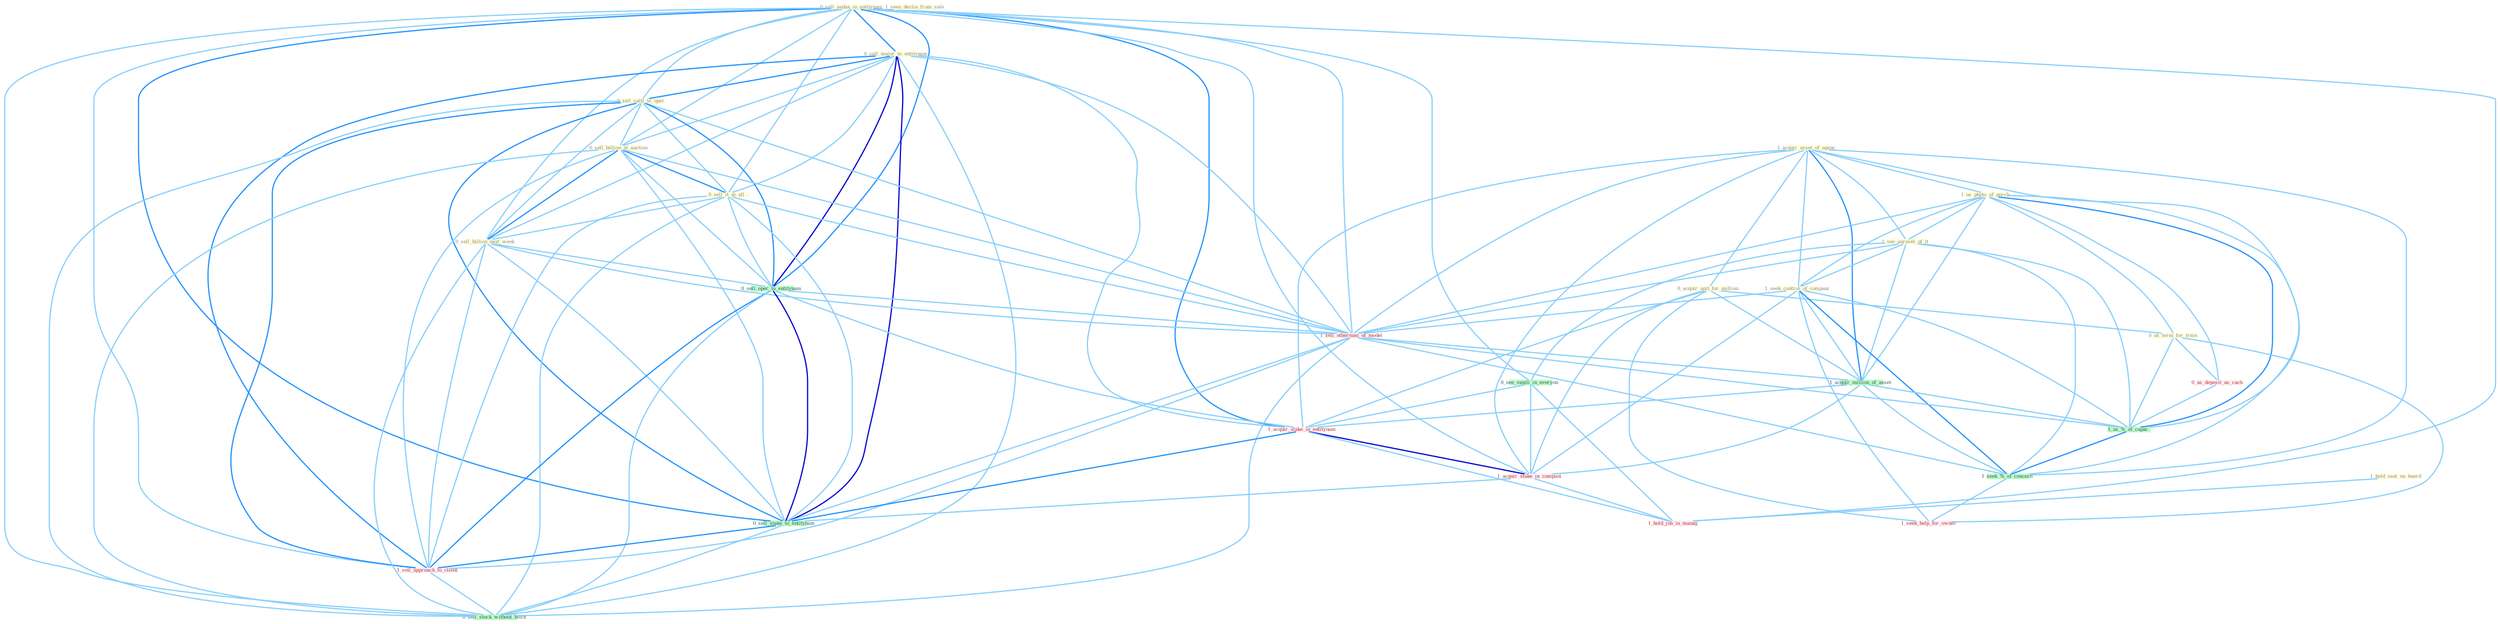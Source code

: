Graph G{ 
    node
    [shape=polygon,style=filled,width=.5,height=.06,color="#BDFCC9",fixedsize=true,fontsize=4,
    fontcolor="#2f4f4f"];
    {node
    [color="#ffffe0", fontcolor="#8b7d6b"] "0_sell_sedan_in_entitynam " "1_acquir_asset_of_agenc " "1_us_photo_of_porch " "0_sell_major_to_entitynam " "1_hold_seat_on_board " "0_sell_cattl_to_oper " "1_seen_declin_from_sale " "0_acquir_unit_for_million " "0_sell_billion_at_auction " "0_sell_it_at_all " "1_see_unravel_of_it " "0_sell_billion_next_week " "1_seek_control_of_compani " "0_us_term_for_train "}
{node [color="#fff0f5", fontcolor="#b22222"] "1_sell_othernum_of_model " "0_us_deposit_as_cach " "1_acquir_stake_in_entitynam " "1_acquir_stake_in_compani " "1_sell_approach_to_client " "1_hold_job_in_manag " "1_seek_help_for_owner "}
edge [color="#B0E2FF"];

	"0_sell_sedan_in_entitynam " -- "0_sell_major_to_entitynam " [w="2", color="#1e90ff" , len=0.8];
	"0_sell_sedan_in_entitynam " -- "0_sell_cattl_to_oper " [w="1", color="#87cefa" ];
	"0_sell_sedan_in_entitynam " -- "0_sell_billion_at_auction " [w="1", color="#87cefa" ];
	"0_sell_sedan_in_entitynam " -- "0_sell_it_at_all " [w="1", color="#87cefa" ];
	"0_sell_sedan_in_entitynam " -- "0_sell_billion_next_week " [w="1", color="#87cefa" ];
	"0_sell_sedan_in_entitynam " -- "0_sell_oper_to_entitynam " [w="2", color="#1e90ff" , len=0.8];
	"0_sell_sedan_in_entitynam " -- "1_sell_othernum_of_model " [w="1", color="#87cefa" ];
	"0_sell_sedan_in_entitynam " -- "0_see_vaniti_in_everyon " [w="1", color="#87cefa" ];
	"0_sell_sedan_in_entitynam " -- "1_acquir_stake_in_entitynam " [w="2", color="#1e90ff" , len=0.8];
	"0_sell_sedan_in_entitynam " -- "1_acquir_stake_in_compani " [w="1", color="#87cefa" ];
	"0_sell_sedan_in_entitynam " -- "0_sell_stake_to_entitynam " [w="2", color="#1e90ff" , len=0.8];
	"0_sell_sedan_in_entitynam " -- "1_sell_approach_to_client " [w="1", color="#87cefa" ];
	"0_sell_sedan_in_entitynam " -- "1_hold_job_in_manag " [w="1", color="#87cefa" ];
	"0_sell_sedan_in_entitynam " -- "0_sell_stock_without_hitch " [w="1", color="#87cefa" ];
	"1_acquir_asset_of_agenc " -- "1_us_photo_of_porch " [w="1", color="#87cefa" ];
	"1_acquir_asset_of_agenc " -- "0_acquir_unit_for_million " [w="1", color="#87cefa" ];
	"1_acquir_asset_of_agenc " -- "1_see_unravel_of_it " [w="1", color="#87cefa" ];
	"1_acquir_asset_of_agenc " -- "1_seek_control_of_compani " [w="1", color="#87cefa" ];
	"1_acquir_asset_of_agenc " -- "1_sell_othernum_of_model " [w="1", color="#87cefa" ];
	"1_acquir_asset_of_agenc " -- "1_acquir_million_of_asset " [w="2", color="#1e90ff" , len=0.8];
	"1_acquir_asset_of_agenc " -- "1_acquir_stake_in_entitynam " [w="1", color="#87cefa" ];
	"1_acquir_asset_of_agenc " -- "1_acquir_stake_in_compani " [w="1", color="#87cefa" ];
	"1_acquir_asset_of_agenc " -- "1_us_%_of_capac " [w="1", color="#87cefa" ];
	"1_acquir_asset_of_agenc " -- "1_seek_%_of_concern " [w="1", color="#87cefa" ];
	"1_us_photo_of_porch " -- "1_see_unravel_of_it " [w="1", color="#87cefa" ];
	"1_us_photo_of_porch " -- "1_seek_control_of_compani " [w="1", color="#87cefa" ];
	"1_us_photo_of_porch " -- "0_us_term_for_train " [w="1", color="#87cefa" ];
	"1_us_photo_of_porch " -- "1_sell_othernum_of_model " [w="1", color="#87cefa" ];
	"1_us_photo_of_porch " -- "1_acquir_million_of_asset " [w="1", color="#87cefa" ];
	"1_us_photo_of_porch " -- "0_us_deposit_as_cach " [w="1", color="#87cefa" ];
	"1_us_photo_of_porch " -- "1_us_%_of_capac " [w="2", color="#1e90ff" , len=0.8];
	"1_us_photo_of_porch " -- "1_seek_%_of_concern " [w="1", color="#87cefa" ];
	"0_sell_major_to_entitynam " -- "0_sell_cattl_to_oper " [w="2", color="#1e90ff" , len=0.8];
	"0_sell_major_to_entitynam " -- "0_sell_billion_at_auction " [w="1", color="#87cefa" ];
	"0_sell_major_to_entitynam " -- "0_sell_it_at_all " [w="1", color="#87cefa" ];
	"0_sell_major_to_entitynam " -- "0_sell_billion_next_week " [w="1", color="#87cefa" ];
	"0_sell_major_to_entitynam " -- "0_sell_oper_to_entitynam " [w="3", color="#0000cd" , len=0.6];
	"0_sell_major_to_entitynam " -- "1_sell_othernum_of_model " [w="1", color="#87cefa" ];
	"0_sell_major_to_entitynam " -- "1_acquir_stake_in_entitynam " [w="1", color="#87cefa" ];
	"0_sell_major_to_entitynam " -- "0_sell_stake_to_entitynam " [w="3", color="#0000cd" , len=0.6];
	"0_sell_major_to_entitynam " -- "1_sell_approach_to_client " [w="2", color="#1e90ff" , len=0.8];
	"0_sell_major_to_entitynam " -- "0_sell_stock_without_hitch " [w="1", color="#87cefa" ];
	"1_hold_seat_on_board " -- "1_hold_job_in_manag " [w="1", color="#87cefa" ];
	"0_sell_cattl_to_oper " -- "0_sell_billion_at_auction " [w="1", color="#87cefa" ];
	"0_sell_cattl_to_oper " -- "0_sell_it_at_all " [w="1", color="#87cefa" ];
	"0_sell_cattl_to_oper " -- "0_sell_billion_next_week " [w="1", color="#87cefa" ];
	"0_sell_cattl_to_oper " -- "0_sell_oper_to_entitynam " [w="2", color="#1e90ff" , len=0.8];
	"0_sell_cattl_to_oper " -- "1_sell_othernum_of_model " [w="1", color="#87cefa" ];
	"0_sell_cattl_to_oper " -- "0_sell_stake_to_entitynam " [w="2", color="#1e90ff" , len=0.8];
	"0_sell_cattl_to_oper " -- "1_sell_approach_to_client " [w="2", color="#1e90ff" , len=0.8];
	"0_sell_cattl_to_oper " -- "0_sell_stock_without_hitch " [w="1", color="#87cefa" ];
	"0_acquir_unit_for_million " -- "0_us_term_for_train " [w="1", color="#87cefa" ];
	"0_acquir_unit_for_million " -- "1_acquir_million_of_asset " [w="1", color="#87cefa" ];
	"0_acquir_unit_for_million " -- "1_acquir_stake_in_entitynam " [w="1", color="#87cefa" ];
	"0_acquir_unit_for_million " -- "1_acquir_stake_in_compani " [w="1", color="#87cefa" ];
	"0_acquir_unit_for_million " -- "1_seek_help_for_owner " [w="1", color="#87cefa" ];
	"0_sell_billion_at_auction " -- "0_sell_it_at_all " [w="2", color="#1e90ff" , len=0.8];
	"0_sell_billion_at_auction " -- "0_sell_billion_next_week " [w="2", color="#1e90ff" , len=0.8];
	"0_sell_billion_at_auction " -- "0_sell_oper_to_entitynam " [w="1", color="#87cefa" ];
	"0_sell_billion_at_auction " -- "1_sell_othernum_of_model " [w="1", color="#87cefa" ];
	"0_sell_billion_at_auction " -- "0_sell_stake_to_entitynam " [w="1", color="#87cefa" ];
	"0_sell_billion_at_auction " -- "1_sell_approach_to_client " [w="1", color="#87cefa" ];
	"0_sell_billion_at_auction " -- "0_sell_stock_without_hitch " [w="1", color="#87cefa" ];
	"0_sell_it_at_all " -- "0_sell_billion_next_week " [w="1", color="#87cefa" ];
	"0_sell_it_at_all " -- "0_sell_oper_to_entitynam " [w="1", color="#87cefa" ];
	"0_sell_it_at_all " -- "1_sell_othernum_of_model " [w="1", color="#87cefa" ];
	"0_sell_it_at_all " -- "0_sell_stake_to_entitynam " [w="1", color="#87cefa" ];
	"0_sell_it_at_all " -- "1_sell_approach_to_client " [w="1", color="#87cefa" ];
	"0_sell_it_at_all " -- "0_sell_stock_without_hitch " [w="1", color="#87cefa" ];
	"1_see_unravel_of_it " -- "1_seek_control_of_compani " [w="1", color="#87cefa" ];
	"1_see_unravel_of_it " -- "1_sell_othernum_of_model " [w="1", color="#87cefa" ];
	"1_see_unravel_of_it " -- "0_see_vaniti_in_everyon " [w="1", color="#87cefa" ];
	"1_see_unravel_of_it " -- "1_acquir_million_of_asset " [w="1", color="#87cefa" ];
	"1_see_unravel_of_it " -- "1_us_%_of_capac " [w="1", color="#87cefa" ];
	"1_see_unravel_of_it " -- "1_seek_%_of_concern " [w="1", color="#87cefa" ];
	"0_sell_billion_next_week " -- "0_sell_oper_to_entitynam " [w="1", color="#87cefa" ];
	"0_sell_billion_next_week " -- "1_sell_othernum_of_model " [w="1", color="#87cefa" ];
	"0_sell_billion_next_week " -- "0_sell_stake_to_entitynam " [w="1", color="#87cefa" ];
	"0_sell_billion_next_week " -- "1_sell_approach_to_client " [w="1", color="#87cefa" ];
	"0_sell_billion_next_week " -- "0_sell_stock_without_hitch " [w="1", color="#87cefa" ];
	"1_seek_control_of_compani " -- "1_sell_othernum_of_model " [w="1", color="#87cefa" ];
	"1_seek_control_of_compani " -- "1_acquir_million_of_asset " [w="1", color="#87cefa" ];
	"1_seek_control_of_compani " -- "1_acquir_stake_in_compani " [w="1", color="#87cefa" ];
	"1_seek_control_of_compani " -- "1_us_%_of_capac " [w="1", color="#87cefa" ];
	"1_seek_control_of_compani " -- "1_seek_%_of_concern " [w="2", color="#1e90ff" , len=0.8];
	"1_seek_control_of_compani " -- "1_seek_help_for_owner " [w="1", color="#87cefa" ];
	"0_us_term_for_train " -- "0_us_deposit_as_cach " [w="1", color="#87cefa" ];
	"0_us_term_for_train " -- "1_us_%_of_capac " [w="1", color="#87cefa" ];
	"0_us_term_for_train " -- "1_seek_help_for_owner " [w="1", color="#87cefa" ];
	"0_sell_oper_to_entitynam " -- "1_sell_othernum_of_model " [w="1", color="#87cefa" ];
	"0_sell_oper_to_entitynam " -- "1_acquir_stake_in_entitynam " [w="1", color="#87cefa" ];
	"0_sell_oper_to_entitynam " -- "0_sell_stake_to_entitynam " [w="3", color="#0000cd" , len=0.6];
	"0_sell_oper_to_entitynam " -- "1_sell_approach_to_client " [w="2", color="#1e90ff" , len=0.8];
	"0_sell_oper_to_entitynam " -- "0_sell_stock_without_hitch " [w="1", color="#87cefa" ];
	"1_sell_othernum_of_model " -- "1_acquir_million_of_asset " [w="1", color="#87cefa" ];
	"1_sell_othernum_of_model " -- "0_sell_stake_to_entitynam " [w="1", color="#87cefa" ];
	"1_sell_othernum_of_model " -- "1_us_%_of_capac " [w="1", color="#87cefa" ];
	"1_sell_othernum_of_model " -- "1_sell_approach_to_client " [w="1", color="#87cefa" ];
	"1_sell_othernum_of_model " -- "0_sell_stock_without_hitch " [w="1", color="#87cefa" ];
	"1_sell_othernum_of_model " -- "1_seek_%_of_concern " [w="1", color="#87cefa" ];
	"0_see_vaniti_in_everyon " -- "1_acquir_stake_in_entitynam " [w="1", color="#87cefa" ];
	"0_see_vaniti_in_everyon " -- "1_acquir_stake_in_compani " [w="1", color="#87cefa" ];
	"0_see_vaniti_in_everyon " -- "1_hold_job_in_manag " [w="1", color="#87cefa" ];
	"1_acquir_million_of_asset " -- "1_acquir_stake_in_entitynam " [w="1", color="#87cefa" ];
	"1_acquir_million_of_asset " -- "1_acquir_stake_in_compani " [w="1", color="#87cefa" ];
	"1_acquir_million_of_asset " -- "1_us_%_of_capac " [w="1", color="#87cefa" ];
	"1_acquir_million_of_asset " -- "1_seek_%_of_concern " [w="1", color="#87cefa" ];
	"0_us_deposit_as_cach " -- "1_us_%_of_capac " [w="1", color="#87cefa" ];
	"1_acquir_stake_in_entitynam " -- "1_acquir_stake_in_compani " [w="3", color="#0000cd" , len=0.6];
	"1_acquir_stake_in_entitynam " -- "0_sell_stake_to_entitynam " [w="2", color="#1e90ff" , len=0.8];
	"1_acquir_stake_in_entitynam " -- "1_hold_job_in_manag " [w="1", color="#87cefa" ];
	"1_acquir_stake_in_compani " -- "0_sell_stake_to_entitynam " [w="1", color="#87cefa" ];
	"1_acquir_stake_in_compani " -- "1_hold_job_in_manag " [w="1", color="#87cefa" ];
	"0_sell_stake_to_entitynam " -- "1_sell_approach_to_client " [w="2", color="#1e90ff" , len=0.8];
	"0_sell_stake_to_entitynam " -- "0_sell_stock_without_hitch " [w="1", color="#87cefa" ];
	"1_us_%_of_capac " -- "1_seek_%_of_concern " [w="2", color="#1e90ff" , len=0.8];
	"1_sell_approach_to_client " -- "0_sell_stock_without_hitch " [w="1", color="#87cefa" ];
	"1_seek_%_of_concern " -- "1_seek_help_for_owner " [w="1", color="#87cefa" ];
}
